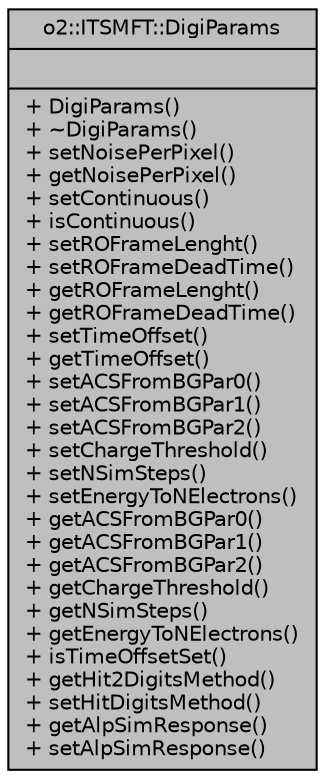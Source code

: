 digraph "o2::ITSMFT::DigiParams"
{
 // INTERACTIVE_SVG=YES
  bgcolor="transparent";
  edge [fontname="Helvetica",fontsize="10",labelfontname="Helvetica",labelfontsize="10"];
  node [fontname="Helvetica",fontsize="10",shape=record];
  Node1 [label="{o2::ITSMFT::DigiParams\n||+ DigiParams()\l+ ~DigiParams()\l+ setNoisePerPixel()\l+ getNoisePerPixel()\l+ setContinuous()\l+ isContinuous()\l+ setROFrameLenght()\l+ setROFrameDeadTime()\l+ getROFrameLenght()\l+ getROFrameDeadTime()\l+ setTimeOffset()\l+ getTimeOffset()\l+ setACSFromBGPar0()\l+ setACSFromBGPar1()\l+ setACSFromBGPar2()\l+ setChargeThreshold()\l+ setNSimSteps()\l+ setEnergyToNElectrons()\l+ getACSFromBGPar0()\l+ getACSFromBGPar1()\l+ getACSFromBGPar2()\l+ getChargeThreshold()\l+ getNSimSteps()\l+ getEnergyToNElectrons()\l+ isTimeOffsetSet()\l+ getHit2DigitsMethod()\l+ setHitDigitsMethod()\l+ getAlpSimResponse()\l+ setAlpSimResponse()\l}",height=0.2,width=0.4,color="black", fillcolor="grey75", style="filled" fontcolor="black"];
}
